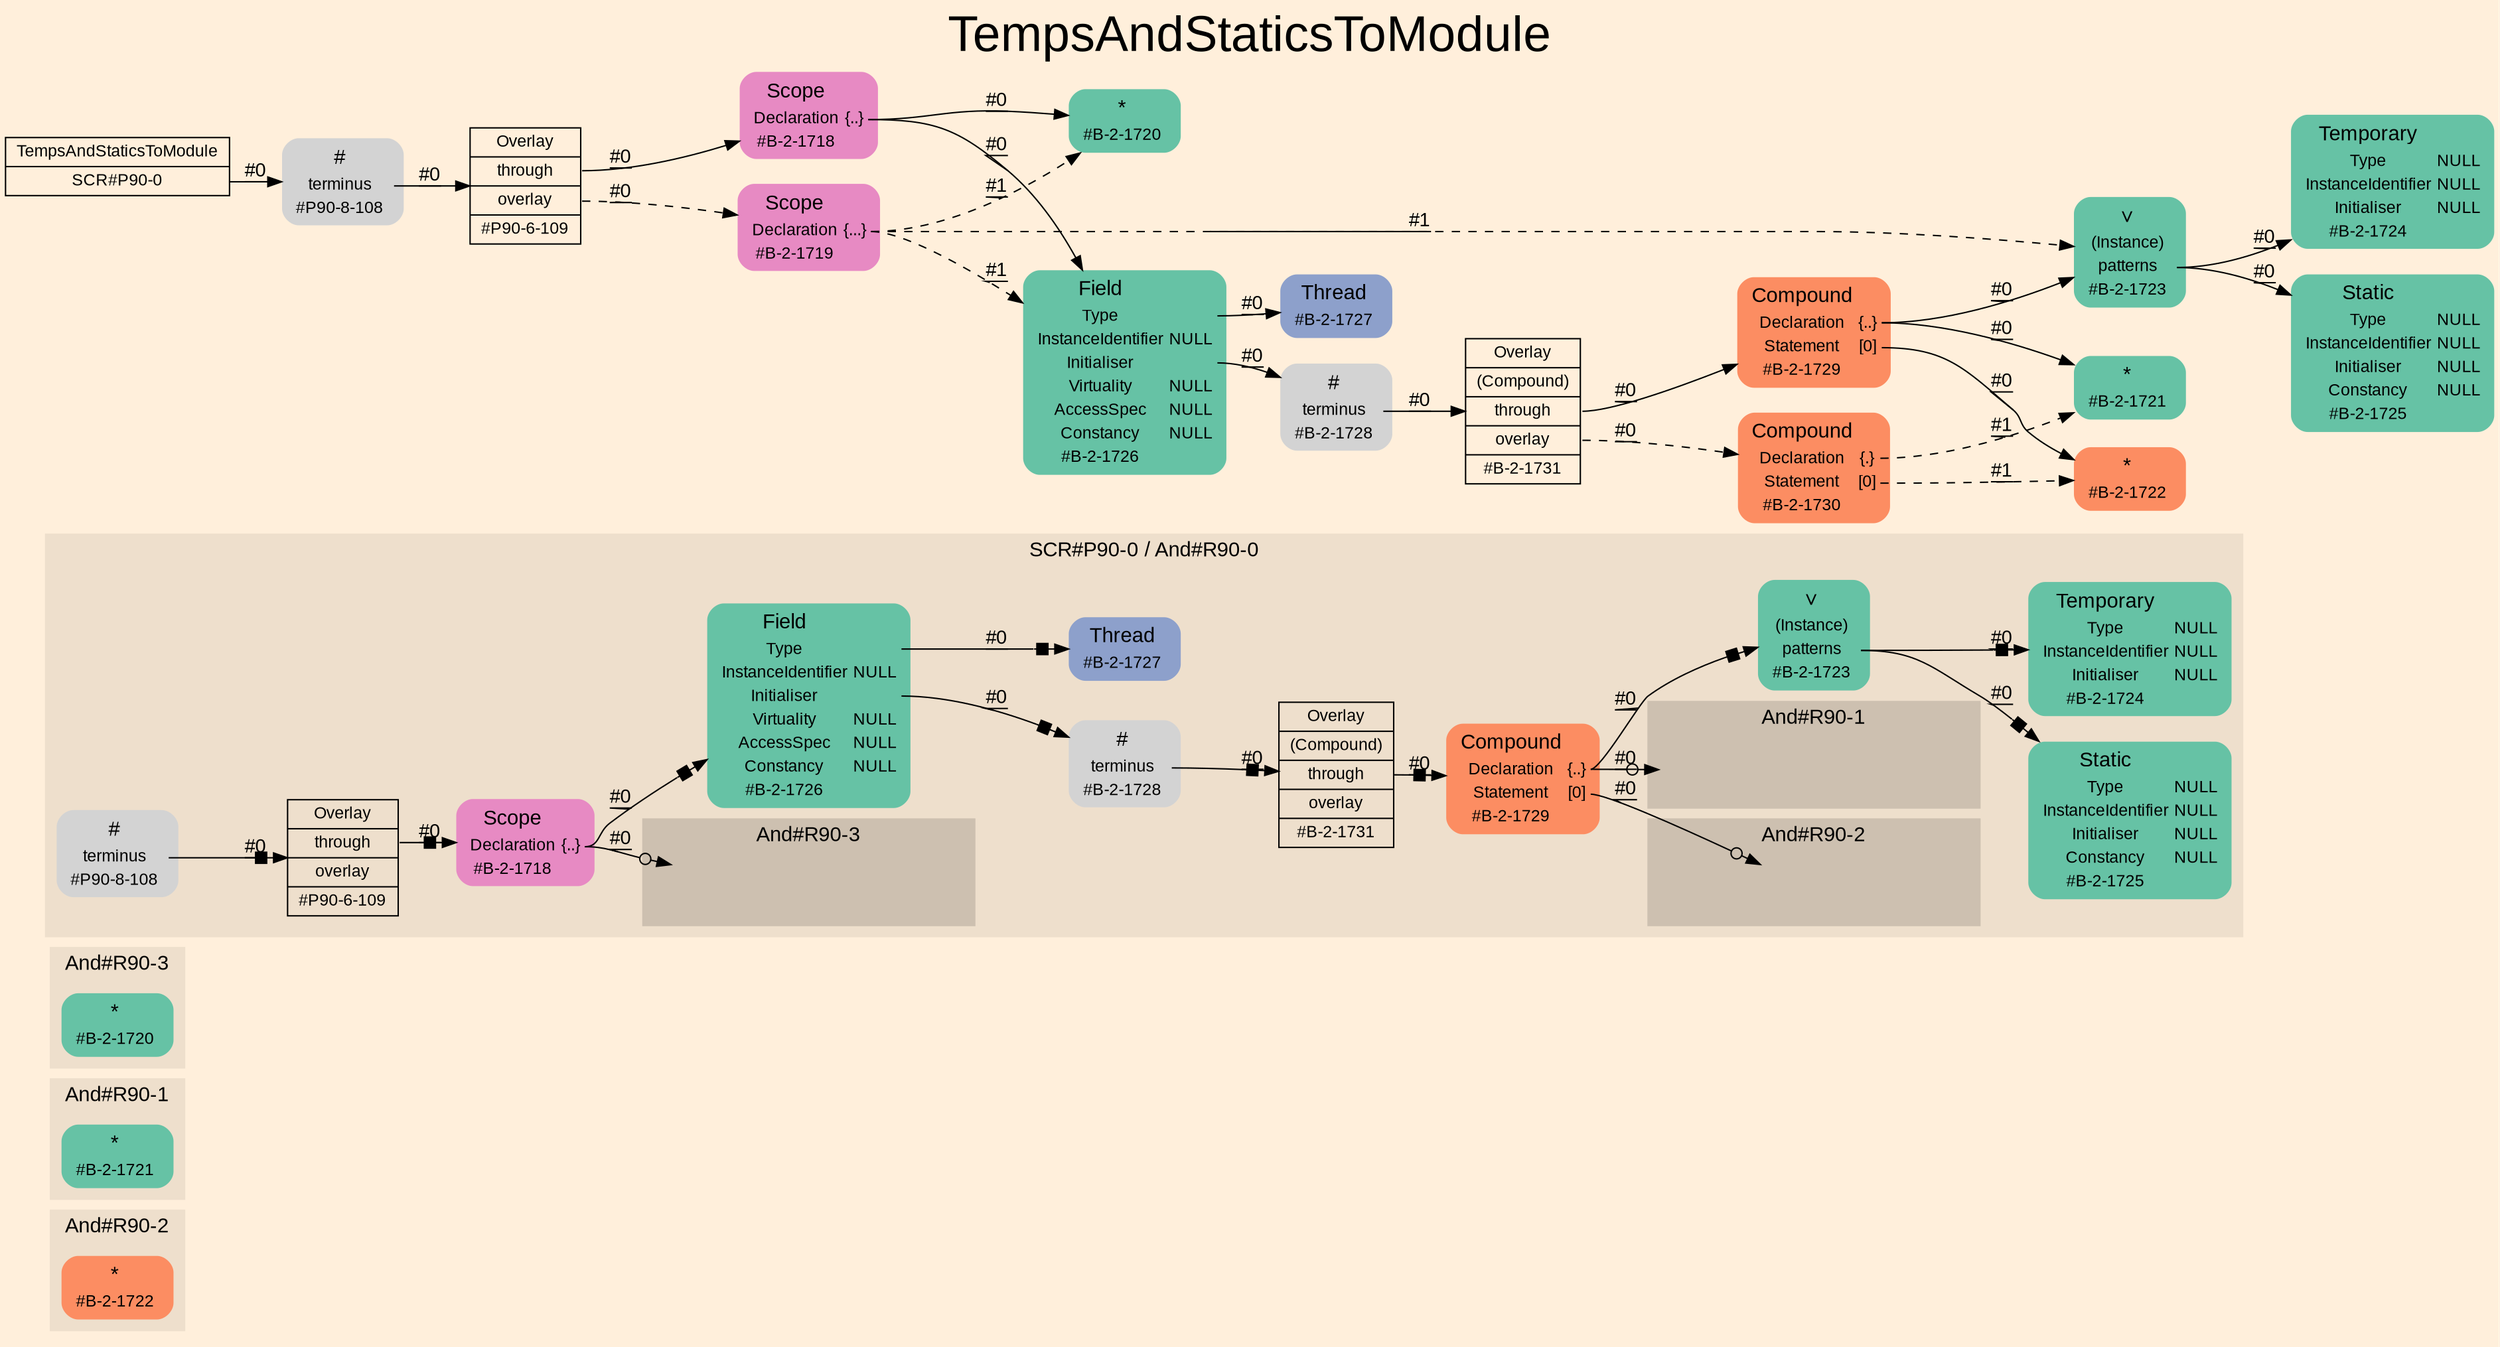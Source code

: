 digraph "TempsAndStaticsToModule" {
label = "TempsAndStaticsToModule"
labelloc = t
fontsize = "36"
graph [
    rankdir = "LR"
    ranksep = 0.3
    bgcolor = antiquewhite1
    color = black
    fontcolor = black
    fontname = "Arial"
];
node [
    fontname = "Arial"
];
edge [
    fontname = "Arial"
];

// -------------------- figure And#R90-2 --------------------
// -------- region And#R90-2 ----------
subgraph "clusterAnd#R90-2" {
    label = "And#R90-2"
    style = "filled"
    color = antiquewhite2
    fontsize = "15"
    // -------- block And#R90-2/#B-2-1722 ----------
    "And#R90-2/#B-2-1722" [
        shape = "plaintext"
        fillcolor = "/set28/2"
        label = <<TABLE BORDER="0" CELLBORDER="0" CELLSPACING="0">
         <TR><TD><FONT POINT-SIZE="15.0">*</FONT></TD><TD></TD></TR>
         <TR><TD>#B-2-1722</TD><TD PORT="port0"></TD></TR>
        </TABLE>>
        style = "rounded,filled"
        fontsize = "12"
    ];
    
}


// -------------------- figure And#R90-1 --------------------
// -------- region And#R90-1 ----------
subgraph "clusterAnd#R90-1" {
    label = "And#R90-1"
    style = "filled"
    color = antiquewhite2
    fontsize = "15"
    // -------- block And#R90-1/#B-2-1721 ----------
    "And#R90-1/#B-2-1721" [
        shape = "plaintext"
        fillcolor = "/set28/1"
        label = <<TABLE BORDER="0" CELLBORDER="0" CELLSPACING="0">
         <TR><TD><FONT POINT-SIZE="15.0">*</FONT></TD><TD></TD></TR>
         <TR><TD>#B-2-1721</TD><TD PORT="port0"></TD></TR>
        </TABLE>>
        style = "rounded,filled"
        fontsize = "12"
    ];
    
}


// -------------------- figure And#R90-3 --------------------
// -------- region And#R90-3 ----------
subgraph "clusterAnd#R90-3" {
    label = "And#R90-3"
    style = "filled"
    color = antiquewhite2
    fontsize = "15"
    // -------- block And#R90-3/#B-2-1720 ----------
    "And#R90-3/#B-2-1720" [
        shape = "plaintext"
        fillcolor = "/set28/1"
        label = <<TABLE BORDER="0" CELLBORDER="0" CELLSPACING="0">
         <TR><TD><FONT POINT-SIZE="15.0">*</FONT></TD><TD></TD></TR>
         <TR><TD>#B-2-1720</TD><TD PORT="port0"></TD></TR>
        </TABLE>>
        style = "rounded,filled"
        fontsize = "12"
    ];
    
}


// -------------------- figure And#R90-0 --------------------
// -------- region And#R90-0 ----------
subgraph "clusterAnd#R90-0" {
    label = "SCR#P90-0 / And#R90-0"
    style = "filled"
    color = antiquewhite2
    fontsize = "15"
    // -------- block And#R90-0/#B-2-1725 ----------
    "And#R90-0/#B-2-1725" [
        shape = "plaintext"
        fillcolor = "/set28/1"
        label = <<TABLE BORDER="0" CELLBORDER="0" CELLSPACING="0">
         <TR><TD><FONT POINT-SIZE="15.0">Static</FONT></TD><TD></TD></TR>
         <TR><TD>Type</TD><TD PORT="port0">NULL</TD></TR>
         <TR><TD>InstanceIdentifier</TD><TD PORT="port1">NULL</TD></TR>
         <TR><TD>Initialiser</TD><TD PORT="port2">NULL</TD></TR>
         <TR><TD>Constancy</TD><TD PORT="port3">NULL</TD></TR>
         <TR><TD>#B-2-1725</TD><TD PORT="port4"></TD></TR>
        </TABLE>>
        style = "rounded,filled"
        fontsize = "12"
    ];
    
    // -------- block And#R90-0/#B-2-1724 ----------
    "And#R90-0/#B-2-1724" [
        shape = "plaintext"
        fillcolor = "/set28/1"
        label = <<TABLE BORDER="0" CELLBORDER="0" CELLSPACING="0">
         <TR><TD><FONT POINT-SIZE="15.0">Temporary</FONT></TD><TD></TD></TR>
         <TR><TD>Type</TD><TD PORT="port0">NULL</TD></TR>
         <TR><TD>InstanceIdentifier</TD><TD PORT="port1">NULL</TD></TR>
         <TR><TD>Initialiser</TD><TD PORT="port2">NULL</TD></TR>
         <TR><TD>#B-2-1724</TD><TD PORT="port3"></TD></TR>
        </TABLE>>
        style = "rounded,filled"
        fontsize = "12"
    ];
    
    // -------- block And#R90-0/#B-2-1718 ----------
    "And#R90-0/#B-2-1718" [
        shape = "plaintext"
        fillcolor = "/set28/4"
        label = <<TABLE BORDER="0" CELLBORDER="0" CELLSPACING="0">
         <TR><TD><FONT POINT-SIZE="15.0">Scope</FONT></TD><TD></TD></TR>
         <TR><TD>Declaration</TD><TD PORT="port0">{..}</TD></TR>
         <TR><TD>#B-2-1718</TD><TD PORT="port1"></TD></TR>
        </TABLE>>
        style = "rounded,filled"
        fontsize = "12"
    ];
    
    "And#R90-0/#B-2-1718":port0 -> "And#R90-0/And#R90-3/#B-2-1720" [
        arrowhead="normalnoneodot"
        label = "#0"
        decorate = true
        color = black
        fontcolor = black
    ];
    
    "And#R90-0/#B-2-1718":port0 -> "And#R90-0/#B-2-1726" [
        arrowhead="normalnonebox"
        label = "#0"
        decorate = true
        color = black
        fontcolor = black
    ];
    
    // -------- block And#R90-0/#B-2-1727 ----------
    "And#R90-0/#B-2-1727" [
        shape = "plaintext"
        fillcolor = "/set28/3"
        label = <<TABLE BORDER="0" CELLBORDER="0" CELLSPACING="0">
         <TR><TD><FONT POINT-SIZE="15.0">Thread</FONT></TD><TD></TD></TR>
         <TR><TD>#B-2-1727</TD><TD PORT="port0"></TD></TR>
        </TABLE>>
        style = "rounded,filled"
        fontsize = "12"
    ];
    
    // -------- block And#R90-0/#B-2-1723 ----------
    "And#R90-0/#B-2-1723" [
        shape = "plaintext"
        fillcolor = "/set28/1"
        label = <<TABLE BORDER="0" CELLBORDER="0" CELLSPACING="0">
         <TR><TD><FONT POINT-SIZE="15.0">∨</FONT></TD><TD></TD></TR>
         <TR><TD>(Instance)</TD><TD PORT="port0"></TD></TR>
         <TR><TD>patterns</TD><TD PORT="port1"></TD></TR>
         <TR><TD>#B-2-1723</TD><TD PORT="port2"></TD></TR>
        </TABLE>>
        style = "rounded,filled"
        fontsize = "12"
    ];
    
    "And#R90-0/#B-2-1723":port1 -> "And#R90-0/#B-2-1724" [
        arrowhead="normalnonebox"
        label = "#0"
        decorate = true
        color = black
        fontcolor = black
    ];
    
    "And#R90-0/#B-2-1723":port1 -> "And#R90-0/#B-2-1725" [
        arrowhead="normalnonebox"
        label = "#0"
        decorate = true
        color = black
        fontcolor = black
    ];
    
    // -------- block And#R90-0/#B-2-1726 ----------
    "And#R90-0/#B-2-1726" [
        shape = "plaintext"
        fillcolor = "/set28/1"
        label = <<TABLE BORDER="0" CELLBORDER="0" CELLSPACING="0">
         <TR><TD><FONT POINT-SIZE="15.0">Field</FONT></TD><TD></TD></TR>
         <TR><TD>Type</TD><TD PORT="port0"></TD></TR>
         <TR><TD>InstanceIdentifier</TD><TD PORT="port1">NULL</TD></TR>
         <TR><TD>Initialiser</TD><TD PORT="port2"></TD></TR>
         <TR><TD>Virtuality</TD><TD PORT="port3">NULL</TD></TR>
         <TR><TD>AccessSpec</TD><TD PORT="port4">NULL</TD></TR>
         <TR><TD>Constancy</TD><TD PORT="port5">NULL</TD></TR>
         <TR><TD>#B-2-1726</TD><TD PORT="port6"></TD></TR>
        </TABLE>>
        style = "rounded,filled"
        fontsize = "12"
    ];
    
    "And#R90-0/#B-2-1726":port0 -> "And#R90-0/#B-2-1727" [
        arrowhead="normalnonebox"
        label = "#0"
        decorate = true
        color = black
        fontcolor = black
    ];
    
    "And#R90-0/#B-2-1726":port2 -> "And#R90-0/#B-2-1728" [
        arrowhead="normalnonebox"
        label = "#0"
        decorate = true
        color = black
        fontcolor = black
    ];
    
    // -------- block And#R90-0/#B-2-1728 ----------
    "And#R90-0/#B-2-1728" [
        shape = "plaintext"
        label = <<TABLE BORDER="0" CELLBORDER="0" CELLSPACING="0">
         <TR><TD><FONT POINT-SIZE="15.0">#</FONT></TD><TD></TD></TR>
         <TR><TD>terminus</TD><TD PORT="port0"></TD></TR>
         <TR><TD>#B-2-1728</TD><TD PORT="port1"></TD></TR>
        </TABLE>>
        style = "rounded,filled"
        fontsize = "12"
    ];
    
    "And#R90-0/#B-2-1728":port0 -> "And#R90-0/#B-2-1731" [
        arrowhead="normalnonebox"
        label = "#0"
        decorate = true
        color = black
        fontcolor = black
    ];
    
    // -------- block And#R90-0/#B-2-1729 ----------
    "And#R90-0/#B-2-1729" [
        shape = "plaintext"
        fillcolor = "/set28/2"
        label = <<TABLE BORDER="0" CELLBORDER="0" CELLSPACING="0">
         <TR><TD><FONT POINT-SIZE="15.0">Compound</FONT></TD><TD></TD></TR>
         <TR><TD>Declaration</TD><TD PORT="port0">{..}</TD></TR>
         <TR><TD>Statement</TD><TD PORT="port1">[0]</TD></TR>
         <TR><TD>#B-2-1729</TD><TD PORT="port2"></TD></TR>
        </TABLE>>
        style = "rounded,filled"
        fontsize = "12"
    ];
    
    "And#R90-0/#B-2-1729":port0 -> "And#R90-0/And#R90-1/#B-2-1721" [
        arrowhead="normalnoneodot"
        label = "#0"
        decorate = true
        color = black
        fontcolor = black
    ];
    
    "And#R90-0/#B-2-1729":port0 -> "And#R90-0/#B-2-1723" [
        arrowhead="normalnonebox"
        label = "#0"
        decorate = true
        color = black
        fontcolor = black
    ];
    
    "And#R90-0/#B-2-1729":port1 -> "And#R90-0/And#R90-2/#B-2-1722" [
        arrowhead="normalnoneodot"
        label = "#0"
        decorate = true
        color = black
        fontcolor = black
    ];
    
    // -------- block And#R90-0/#B-2-1731 ----------
    "And#R90-0/#B-2-1731" [
        shape = "record"
        fillcolor = antiquewhite2
        label = "<fixed> Overlay | <port0> (Compound) | <port1> through | <port2> overlay | <port3> #B-2-1731"
        style = "filled"
        fontsize = "12"
        color = black
        fontcolor = black
    ];
    
    "And#R90-0/#B-2-1731":port1 -> "And#R90-0/#B-2-1729" [
        arrowhead="normalnonebox"
        label = "#0"
        decorate = true
        color = black
        fontcolor = black
    ];
    
    // -------- block And#R90-0/#P90-6-109 ----------
    "And#R90-0/#P90-6-109" [
        shape = "record"
        fillcolor = antiquewhite2
        label = "<fixed> Overlay | <port0> through | <port1> overlay | <port2> #P90-6-109"
        style = "filled"
        fontsize = "12"
        color = black
        fontcolor = black
    ];
    
    "And#R90-0/#P90-6-109":port0 -> "And#R90-0/#B-2-1718" [
        arrowhead="normalnonebox"
        label = "#0"
        decorate = true
        color = black
        fontcolor = black
    ];
    
    // -------- block And#R90-0/#P90-8-108 ----------
    "And#R90-0/#P90-8-108" [
        shape = "plaintext"
        label = <<TABLE BORDER="0" CELLBORDER="0" CELLSPACING="0">
         <TR><TD><FONT POINT-SIZE="15.0">#</FONT></TD><TD></TD></TR>
         <TR><TD>terminus</TD><TD PORT="port0"></TD></TR>
         <TR><TD>#P90-8-108</TD><TD PORT="port1"></TD></TR>
        </TABLE>>
        style = "rounded,filled"
        fontsize = "12"
    ];
    
    "And#R90-0/#P90-8-108":port0 -> "And#R90-0/#P90-6-109" [
        arrowhead="normalnonebox"
        label = "#0"
        decorate = true
        color = black
        fontcolor = black
    ];
    
    // -------- region And#R90-0/And#R90-1 ----------
    subgraph "clusterAnd#R90-0/And#R90-1" {
        label = "And#R90-1"
        style = "filled"
        color = antiquewhite3
        fontsize = "15"
        // -------- block And#R90-0/And#R90-1/#B-2-1721 ----------
        "And#R90-0/And#R90-1/#B-2-1721" [
            shape = "none"
            style = "invisible"
        ];
        
    }
    
    // -------- region And#R90-0/And#R90-2 ----------
    subgraph "clusterAnd#R90-0/And#R90-2" {
        label = "And#R90-2"
        style = "filled"
        color = antiquewhite3
        fontsize = "15"
        // -------- block And#R90-0/And#R90-2/#B-2-1722 ----------
        "And#R90-0/And#R90-2/#B-2-1722" [
            shape = "none"
            style = "invisible"
        ];
        
    }
    
    // -------- region And#R90-0/And#R90-3 ----------
    subgraph "clusterAnd#R90-0/And#R90-3" {
        label = "And#R90-3"
        style = "filled"
        color = antiquewhite3
        fontsize = "15"
        // -------- block And#R90-0/And#R90-3/#B-2-1720 ----------
        "And#R90-0/And#R90-3/#B-2-1720" [
            shape = "none"
            style = "invisible"
        ];
        
    }
    
}


// -------------------- transformation figure --------------------
// -------- block CR#P90-0 ----------
"CR#P90-0" [
    shape = "record"
    fillcolor = antiquewhite1
    label = "<fixed> TempsAndStaticsToModule | <port0> SCR#P90-0"
    style = "filled"
    fontsize = "12"
    color = black
    fontcolor = black
];

"CR#P90-0":port0 -> "#P90-8-108" [
    label = "#0"
    decorate = true
    color = black
    fontcolor = black
];

// -------- block #P90-8-108 ----------
"#P90-8-108" [
    shape = "plaintext"
    label = <<TABLE BORDER="0" CELLBORDER="0" CELLSPACING="0">
     <TR><TD><FONT POINT-SIZE="15.0">#</FONT></TD><TD></TD></TR>
     <TR><TD>terminus</TD><TD PORT="port0"></TD></TR>
     <TR><TD>#P90-8-108</TD><TD PORT="port1"></TD></TR>
    </TABLE>>
    style = "rounded,filled"
    fontsize = "12"
];

"#P90-8-108":port0 -> "#P90-6-109" [
    label = "#0"
    decorate = true
    color = black
    fontcolor = black
];

// -------- block #P90-6-109 ----------
"#P90-6-109" [
    shape = "record"
    fillcolor = antiquewhite1
    label = "<fixed> Overlay | <port0> through | <port1> overlay | <port2> #P90-6-109"
    style = "filled"
    fontsize = "12"
    color = black
    fontcolor = black
];

"#P90-6-109":port0 -> "#B-2-1718" [
    label = "#0"
    decorate = true
    color = black
    fontcolor = black
];

"#P90-6-109":port1 -> "#B-2-1719" [
    style="dashed"
    label = "#0"
    decorate = true
    color = black
    fontcolor = black
];

// -------- block #B-2-1718 ----------
"#B-2-1718" [
    shape = "plaintext"
    fillcolor = "/set28/4"
    label = <<TABLE BORDER="0" CELLBORDER="0" CELLSPACING="0">
     <TR><TD><FONT POINT-SIZE="15.0">Scope</FONT></TD><TD></TD></TR>
     <TR><TD>Declaration</TD><TD PORT="port0">{..}</TD></TR>
     <TR><TD>#B-2-1718</TD><TD PORT="port1"></TD></TR>
    </TABLE>>
    style = "rounded,filled"
    fontsize = "12"
];

"#B-2-1718":port0 -> "#B-2-1720" [
    label = "#0"
    decorate = true
    color = black
    fontcolor = black
];

"#B-2-1718":port0 -> "#B-2-1726" [
    label = "#0"
    decorate = true
    color = black
    fontcolor = black
];

// -------- block #B-2-1720 ----------
"#B-2-1720" [
    shape = "plaintext"
    fillcolor = "/set28/1"
    label = <<TABLE BORDER="0" CELLBORDER="0" CELLSPACING="0">
     <TR><TD><FONT POINT-SIZE="15.0">*</FONT></TD><TD></TD></TR>
     <TR><TD>#B-2-1720</TD><TD PORT="port0"></TD></TR>
    </TABLE>>
    style = "rounded,filled"
    fontsize = "12"
];

// -------- block #B-2-1726 ----------
"#B-2-1726" [
    shape = "plaintext"
    fillcolor = "/set28/1"
    label = <<TABLE BORDER="0" CELLBORDER="0" CELLSPACING="0">
     <TR><TD><FONT POINT-SIZE="15.0">Field</FONT></TD><TD></TD></TR>
     <TR><TD>Type</TD><TD PORT="port0"></TD></TR>
     <TR><TD>InstanceIdentifier</TD><TD PORT="port1">NULL</TD></TR>
     <TR><TD>Initialiser</TD><TD PORT="port2"></TD></TR>
     <TR><TD>Virtuality</TD><TD PORT="port3">NULL</TD></TR>
     <TR><TD>AccessSpec</TD><TD PORT="port4">NULL</TD></TR>
     <TR><TD>Constancy</TD><TD PORT="port5">NULL</TD></TR>
     <TR><TD>#B-2-1726</TD><TD PORT="port6"></TD></TR>
    </TABLE>>
    style = "rounded,filled"
    fontsize = "12"
];

"#B-2-1726":port0 -> "#B-2-1727" [
    label = "#0"
    decorate = true
    color = black
    fontcolor = black
];

"#B-2-1726":port2 -> "#B-2-1728" [
    label = "#0"
    decorate = true
    color = black
    fontcolor = black
];

// -------- block #B-2-1727 ----------
"#B-2-1727" [
    shape = "plaintext"
    fillcolor = "/set28/3"
    label = <<TABLE BORDER="0" CELLBORDER="0" CELLSPACING="0">
     <TR><TD><FONT POINT-SIZE="15.0">Thread</FONT></TD><TD></TD></TR>
     <TR><TD>#B-2-1727</TD><TD PORT="port0"></TD></TR>
    </TABLE>>
    style = "rounded,filled"
    fontsize = "12"
];

// -------- block #B-2-1728 ----------
"#B-2-1728" [
    shape = "plaintext"
    label = <<TABLE BORDER="0" CELLBORDER="0" CELLSPACING="0">
     <TR><TD><FONT POINT-SIZE="15.0">#</FONT></TD><TD></TD></TR>
     <TR><TD>terminus</TD><TD PORT="port0"></TD></TR>
     <TR><TD>#B-2-1728</TD><TD PORT="port1"></TD></TR>
    </TABLE>>
    style = "rounded,filled"
    fontsize = "12"
];

"#B-2-1728":port0 -> "#B-2-1731" [
    label = "#0"
    decorate = true
    color = black
    fontcolor = black
];

// -------- block #B-2-1731 ----------
"#B-2-1731" [
    shape = "record"
    fillcolor = antiquewhite1
    label = "<fixed> Overlay | <port0> (Compound) | <port1> through | <port2> overlay | <port3> #B-2-1731"
    style = "filled"
    fontsize = "12"
    color = black
    fontcolor = black
];

"#B-2-1731":port1 -> "#B-2-1729" [
    label = "#0"
    decorate = true
    color = black
    fontcolor = black
];

"#B-2-1731":port2 -> "#B-2-1730" [
    style="dashed"
    label = "#0"
    decorate = true
    color = black
    fontcolor = black
];

// -------- block #B-2-1729 ----------
"#B-2-1729" [
    shape = "plaintext"
    fillcolor = "/set28/2"
    label = <<TABLE BORDER="0" CELLBORDER="0" CELLSPACING="0">
     <TR><TD><FONT POINT-SIZE="15.0">Compound</FONT></TD><TD></TD></TR>
     <TR><TD>Declaration</TD><TD PORT="port0">{..}</TD></TR>
     <TR><TD>Statement</TD><TD PORT="port1">[0]</TD></TR>
     <TR><TD>#B-2-1729</TD><TD PORT="port2"></TD></TR>
    </TABLE>>
    style = "rounded,filled"
    fontsize = "12"
];

"#B-2-1729":port0 -> "#B-2-1721" [
    label = "#0"
    decorate = true
    color = black
    fontcolor = black
];

"#B-2-1729":port0 -> "#B-2-1723" [
    label = "#0"
    decorate = true
    color = black
    fontcolor = black
];

"#B-2-1729":port1 -> "#B-2-1722" [
    label = "#0"
    decorate = true
    color = black
    fontcolor = black
];

// -------- block #B-2-1721 ----------
"#B-2-1721" [
    shape = "plaintext"
    fillcolor = "/set28/1"
    label = <<TABLE BORDER="0" CELLBORDER="0" CELLSPACING="0">
     <TR><TD><FONT POINT-SIZE="15.0">*</FONT></TD><TD></TD></TR>
     <TR><TD>#B-2-1721</TD><TD PORT="port0"></TD></TR>
    </TABLE>>
    style = "rounded,filled"
    fontsize = "12"
];

// -------- block #B-2-1723 ----------
"#B-2-1723" [
    shape = "plaintext"
    fillcolor = "/set28/1"
    label = <<TABLE BORDER="0" CELLBORDER="0" CELLSPACING="0">
     <TR><TD><FONT POINT-SIZE="15.0">∨</FONT></TD><TD></TD></TR>
     <TR><TD>(Instance)</TD><TD PORT="port0"></TD></TR>
     <TR><TD>patterns</TD><TD PORT="port1"></TD></TR>
     <TR><TD>#B-2-1723</TD><TD PORT="port2"></TD></TR>
    </TABLE>>
    style = "rounded,filled"
    fontsize = "12"
];

"#B-2-1723":port1 -> "#B-2-1724" [
    label = "#0"
    decorate = true
    color = black
    fontcolor = black
];

"#B-2-1723":port1 -> "#B-2-1725" [
    label = "#0"
    decorate = true
    color = black
    fontcolor = black
];

// -------- block #B-2-1724 ----------
"#B-2-1724" [
    shape = "plaintext"
    fillcolor = "/set28/1"
    label = <<TABLE BORDER="0" CELLBORDER="0" CELLSPACING="0">
     <TR><TD><FONT POINT-SIZE="15.0">Temporary</FONT></TD><TD></TD></TR>
     <TR><TD>Type</TD><TD PORT="port0">NULL</TD></TR>
     <TR><TD>InstanceIdentifier</TD><TD PORT="port1">NULL</TD></TR>
     <TR><TD>Initialiser</TD><TD PORT="port2">NULL</TD></TR>
     <TR><TD>#B-2-1724</TD><TD PORT="port3"></TD></TR>
    </TABLE>>
    style = "rounded,filled"
    fontsize = "12"
];

// -------- block #B-2-1725 ----------
"#B-2-1725" [
    shape = "plaintext"
    fillcolor = "/set28/1"
    label = <<TABLE BORDER="0" CELLBORDER="0" CELLSPACING="0">
     <TR><TD><FONT POINT-SIZE="15.0">Static</FONT></TD><TD></TD></TR>
     <TR><TD>Type</TD><TD PORT="port0">NULL</TD></TR>
     <TR><TD>InstanceIdentifier</TD><TD PORT="port1">NULL</TD></TR>
     <TR><TD>Initialiser</TD><TD PORT="port2">NULL</TD></TR>
     <TR><TD>Constancy</TD><TD PORT="port3">NULL</TD></TR>
     <TR><TD>#B-2-1725</TD><TD PORT="port4"></TD></TR>
    </TABLE>>
    style = "rounded,filled"
    fontsize = "12"
];

// -------- block #B-2-1722 ----------
"#B-2-1722" [
    shape = "plaintext"
    fillcolor = "/set28/2"
    label = <<TABLE BORDER="0" CELLBORDER="0" CELLSPACING="0">
     <TR><TD><FONT POINT-SIZE="15.0">*</FONT></TD><TD></TD></TR>
     <TR><TD>#B-2-1722</TD><TD PORT="port0"></TD></TR>
    </TABLE>>
    style = "rounded,filled"
    fontsize = "12"
];

// -------- block #B-2-1730 ----------
"#B-2-1730" [
    shape = "plaintext"
    fillcolor = "/set28/2"
    label = <<TABLE BORDER="0" CELLBORDER="0" CELLSPACING="0">
     <TR><TD><FONT POINT-SIZE="15.0">Compound</FONT></TD><TD></TD></TR>
     <TR><TD>Declaration</TD><TD PORT="port0">{.}</TD></TR>
     <TR><TD>Statement</TD><TD PORT="port1">[0]</TD></TR>
     <TR><TD>#B-2-1730</TD><TD PORT="port2"></TD></TR>
    </TABLE>>
    style = "rounded,filled"
    fontsize = "12"
];

"#B-2-1730":port0 -> "#B-2-1721" [
    style="dashed"
    label = "#1"
    decorate = true
    color = black
    fontcolor = black
];

"#B-2-1730":port1 -> "#B-2-1722" [
    style="dashed"
    label = "#1"
    decorate = true
    color = black
    fontcolor = black
];

// -------- block #B-2-1719 ----------
"#B-2-1719" [
    shape = "plaintext"
    fillcolor = "/set28/4"
    label = <<TABLE BORDER="0" CELLBORDER="0" CELLSPACING="0">
     <TR><TD><FONT POINT-SIZE="15.0">Scope</FONT></TD><TD></TD></TR>
     <TR><TD>Declaration</TD><TD PORT="port0">{...}</TD></TR>
     <TR><TD>#B-2-1719</TD><TD PORT="port1"></TD></TR>
    </TABLE>>
    style = "rounded,filled"
    fontsize = "12"
];

"#B-2-1719":port0 -> "#B-2-1720" [
    style="dashed"
    label = "#1"
    decorate = true
    color = black
    fontcolor = black
];

"#B-2-1719":port0 -> "#B-2-1726" [
    style="dashed"
    label = "#1"
    decorate = true
    color = black
    fontcolor = black
];

"#B-2-1719":port0 -> "#B-2-1723" [
    style="dashed"
    label = "#1"
    decorate = true
    color = black
    fontcolor = black
];


}
